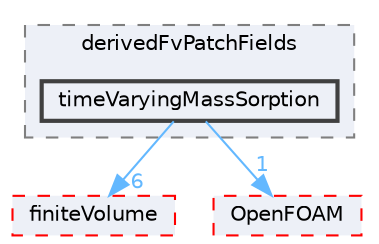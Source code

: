digraph "src/phaseSystemModels/multiphaseInter/phasesSystem/derivedFvPatchFields/timeVaryingMassSorption"
{
 // LATEX_PDF_SIZE
  bgcolor="transparent";
  edge [fontname=Helvetica,fontsize=10,labelfontname=Helvetica,labelfontsize=10];
  node [fontname=Helvetica,fontsize=10,shape=box,height=0.2,width=0.4];
  compound=true
  subgraph clusterdir_3fc90860fbc6a2b15198aced2bc0af7c {
    graph [ bgcolor="#edf0f7", pencolor="grey50", label="derivedFvPatchFields", fontname=Helvetica,fontsize=10 style="filled,dashed", URL="dir_3fc90860fbc6a2b15198aced2bc0af7c.html",tooltip=""]
  dir_0b2ae49b963b3ccc8b8baefaf1a98df3 [label="timeVaryingMassSorption", fillcolor="#edf0f7", color="grey25", style="filled,bold", URL="dir_0b2ae49b963b3ccc8b8baefaf1a98df3.html",tooltip=""];
  }
  dir_9bd15774b555cf7259a6fa18f99fe99b [label="finiteVolume", fillcolor="#edf0f7", color="red", style="filled,dashed", URL="dir_9bd15774b555cf7259a6fa18f99fe99b.html",tooltip=""];
  dir_c5473ff19b20e6ec4dfe5c310b3778a8 [label="OpenFOAM", fillcolor="#edf0f7", color="red", style="filled,dashed", URL="dir_c5473ff19b20e6ec4dfe5c310b3778a8.html",tooltip=""];
  dir_0b2ae49b963b3ccc8b8baefaf1a98df3->dir_9bd15774b555cf7259a6fa18f99fe99b [headlabel="6", labeldistance=1.5 headhref="dir_004047_001387.html" href="dir_004047_001387.html" color="steelblue1" fontcolor="steelblue1"];
  dir_0b2ae49b963b3ccc8b8baefaf1a98df3->dir_c5473ff19b20e6ec4dfe5c310b3778a8 [headlabel="1", labeldistance=1.5 headhref="dir_004047_002695.html" href="dir_004047_002695.html" color="steelblue1" fontcolor="steelblue1"];
}
